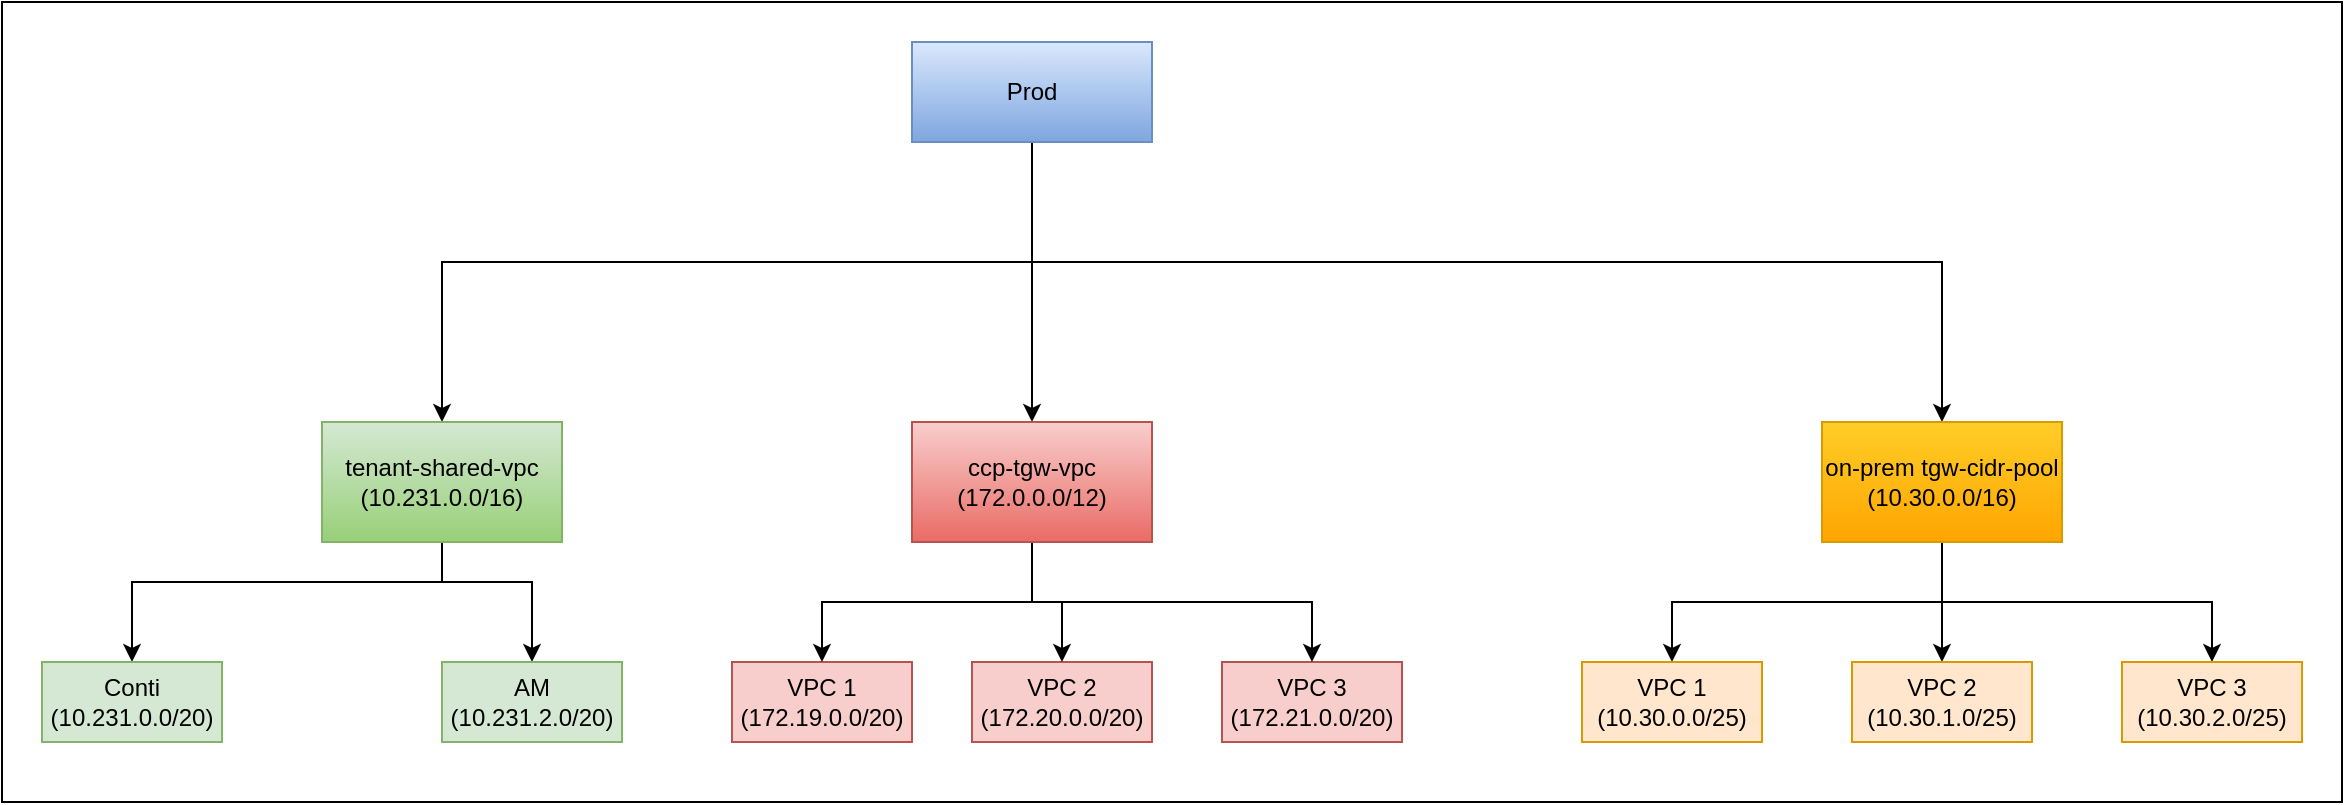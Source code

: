 <mxfile version="24.7.6">
  <diagram name="Page-1" id="lfSm9gomF7Dn10EDz4Ah">
    <mxGraphModel dx="1560" dy="867" grid="1" gridSize="10" guides="1" tooltips="1" connect="1" arrows="1" fold="1" page="1" pageScale="1" pageWidth="2000" pageHeight="2500" math="0" shadow="0">
      <root>
        <mxCell id="0" />
        <mxCell id="1" parent="0" />
        <mxCell id="NAlNqRH86_vgwzGA6Y0c-14" value="" style="rounded=0;whiteSpace=wrap;html=1;" vertex="1" parent="1">
          <mxGeometry x="60" y="70" width="1170" height="400" as="geometry" />
        </mxCell>
        <mxCell id="NAlNqRH86_vgwzGA6Y0c-2" style="edgeStyle=orthogonalEdgeStyle;rounded=0;orthogonalLoop=1;jettySize=auto;html=1;" edge="1" parent="1" source="oX8f1LEjSek1UIcQM4im-1" target="oX8f1LEjSek1UIcQM4im-7">
          <mxGeometry relative="1" as="geometry">
            <Array as="points">
              <mxPoint x="575" y="200" />
              <mxPoint x="280" y="200" />
            </Array>
          </mxGeometry>
        </mxCell>
        <mxCell id="NAlNqRH86_vgwzGA6Y0c-6" style="edgeStyle=orthogonalEdgeStyle;rounded=0;orthogonalLoop=1;jettySize=auto;html=1;" edge="1" parent="1" source="oX8f1LEjSek1UIcQM4im-1" target="oX8f1LEjSek1UIcQM4im-46">
          <mxGeometry relative="1" as="geometry" />
        </mxCell>
        <mxCell id="NAlNqRH86_vgwzGA6Y0c-8" style="edgeStyle=orthogonalEdgeStyle;rounded=0;orthogonalLoop=1;jettySize=auto;html=1;entryX=0.5;entryY=0;entryDx=0;entryDy=0;" edge="1" parent="1" source="oX8f1LEjSek1UIcQM4im-1" target="oX8f1LEjSek1UIcQM4im-5">
          <mxGeometry relative="1" as="geometry">
            <Array as="points">
              <mxPoint x="575" y="200" />
              <mxPoint x="1030" y="200" />
            </Array>
          </mxGeometry>
        </mxCell>
        <mxCell id="oX8f1LEjSek1UIcQM4im-1" value="Prod" style="rounded=0;whiteSpace=wrap;html=1;fillColor=#dae8fc;strokeColor=#6c8ebf;gradientColor=#7ea6e0;" parent="1" vertex="1">
          <mxGeometry x="515" y="90" width="120" height="50" as="geometry" />
        </mxCell>
        <mxCell id="NAlNqRH86_vgwzGA6Y0c-9" style="edgeStyle=orthogonalEdgeStyle;rounded=0;orthogonalLoop=1;jettySize=auto;html=1;entryX=0.5;entryY=0;entryDx=0;entryDy=0;" edge="1" parent="1" source="oX8f1LEjSek1UIcQM4im-5" target="oX8f1LEjSek1UIcQM4im-36">
          <mxGeometry relative="1" as="geometry">
            <Array as="points">
              <mxPoint x="1030" y="370" />
              <mxPoint x="895" y="370" />
            </Array>
          </mxGeometry>
        </mxCell>
        <mxCell id="NAlNqRH86_vgwzGA6Y0c-11" style="edgeStyle=orthogonalEdgeStyle;rounded=0;orthogonalLoop=1;jettySize=auto;html=1;entryX=0.5;entryY=0;entryDx=0;entryDy=0;" edge="1" parent="1" source="oX8f1LEjSek1UIcQM4im-5" target="oX8f1LEjSek1UIcQM4im-40">
          <mxGeometry relative="1" as="geometry" />
        </mxCell>
        <mxCell id="NAlNqRH86_vgwzGA6Y0c-13" style="edgeStyle=orthogonalEdgeStyle;rounded=0;orthogonalLoop=1;jettySize=auto;html=1;entryX=0.5;entryY=0;entryDx=0;entryDy=0;" edge="1" parent="1" source="oX8f1LEjSek1UIcQM4im-5" target="oX8f1LEjSek1UIcQM4im-39">
          <mxGeometry relative="1" as="geometry">
            <Array as="points">
              <mxPoint x="1030" y="370" />
              <mxPoint x="1165" y="370" />
            </Array>
          </mxGeometry>
        </mxCell>
        <mxCell id="oX8f1LEjSek1UIcQM4im-5" value="on-prem tgw-cidr-pool&lt;div&gt;(10.30.0.0/16)&lt;/div&gt;" style="rounded=0;whiteSpace=wrap;html=1;container=0;fillColor=#ffcd28;strokeColor=#d79b00;gradientColor=#ffa500;" parent="1" vertex="1">
          <mxGeometry x="970" y="280" width="120" height="60" as="geometry" />
        </mxCell>
        <mxCell id="oX8f1LEjSek1UIcQM4im-48" style="edgeStyle=orthogonalEdgeStyle;rounded=0;orthogonalLoop=1;jettySize=auto;html=1;entryX=0.5;entryY=0;entryDx=0;entryDy=0;" parent="1" source="oX8f1LEjSek1UIcQM4im-7" target="oX8f1LEjSek1UIcQM4im-16" edge="1">
          <mxGeometry relative="1" as="geometry">
            <Array as="points">
              <mxPoint x="280" y="360" />
              <mxPoint x="125" y="360" />
            </Array>
          </mxGeometry>
        </mxCell>
        <mxCell id="oX8f1LEjSek1UIcQM4im-49" style="edgeStyle=orthogonalEdgeStyle;rounded=0;orthogonalLoop=1;jettySize=auto;html=1;entryX=0.5;entryY=0;entryDx=0;entryDy=0;" parent="1" source="oX8f1LEjSek1UIcQM4im-7" target="oX8f1LEjSek1UIcQM4im-17" edge="1">
          <mxGeometry relative="1" as="geometry">
            <Array as="points">
              <mxPoint x="280" y="360" />
              <mxPoint x="325" y="360" />
            </Array>
          </mxGeometry>
        </mxCell>
        <mxCell id="oX8f1LEjSek1UIcQM4im-7" value="tenant-shared-vpc&lt;div&gt;(10.231.0.0/16)&lt;/div&gt;" style="rounded=0;whiteSpace=wrap;html=1;container=0;fillColor=#d5e8d4;strokeColor=#82b366;gradientColor=#97d077;" parent="1" vertex="1">
          <mxGeometry x="220" y="280" width="120" height="60" as="geometry" />
        </mxCell>
        <mxCell id="oX8f1LEjSek1UIcQM4im-16" value="Conti (10.231.0.0/20)" style="rounded=0;whiteSpace=wrap;html=1;container=0;fillColor=#d5e8d4;strokeColor=#82b366;" parent="1" vertex="1">
          <mxGeometry x="80" y="400" width="90" height="40" as="geometry" />
        </mxCell>
        <mxCell id="oX8f1LEjSek1UIcQM4im-17" value="AM (10.231.2.0/20)" style="rounded=0;whiteSpace=wrap;html=1;container=0;fillColor=#d5e8d4;strokeColor=#82b366;" parent="1" vertex="1">
          <mxGeometry x="280" y="400" width="90" height="40" as="geometry" />
        </mxCell>
        <mxCell id="oX8f1LEjSek1UIcQM4im-26" value="VPC 1 (172.19.0.0/20)" style="rounded=0;whiteSpace=wrap;html=1;container=0;fillColor=#f8cecc;strokeColor=#b85450;" parent="1" vertex="1">
          <mxGeometry x="425" y="400" width="90" height="40" as="geometry" />
        </mxCell>
        <mxCell id="oX8f1LEjSek1UIcQM4im-27" value="VPC 2 (172.20.0.0/20)" style="rounded=0;whiteSpace=wrap;html=1;container=0;fillColor=#f8cecc;strokeColor=#b85450;" parent="1" vertex="1">
          <mxGeometry x="545" y="400" width="90" height="40" as="geometry" />
        </mxCell>
        <mxCell id="oX8f1LEjSek1UIcQM4im-28" value="VPC 3 (172.21.0.0/20)" style="rounded=0;whiteSpace=wrap;html=1;container=0;fillColor=#f8cecc;strokeColor=#b85450;" parent="1" vertex="1">
          <mxGeometry x="670" y="400" width="90" height="40" as="geometry" />
        </mxCell>
        <mxCell id="oX8f1LEjSek1UIcQM4im-36" value="VPC 1 (10.30.0.0/25)" style="rounded=0;whiteSpace=wrap;html=1;container=0;fillColor=#ffe6cc;strokeColor=#d79b00;" parent="1" vertex="1">
          <mxGeometry x="850" y="400" width="90" height="40" as="geometry" />
        </mxCell>
        <mxCell id="oX8f1LEjSek1UIcQM4im-39" value="VPC 3 (10.30.2.0/25)" style="rounded=0;whiteSpace=wrap;html=1;container=0;fillColor=#ffe6cc;strokeColor=#d79b00;" parent="1" vertex="1">
          <mxGeometry x="1120" y="400" width="90" height="40" as="geometry" />
        </mxCell>
        <mxCell id="oX8f1LEjSek1UIcQM4im-40" value="VPC 2 (10.30.1.0/25)" style="rounded=0;whiteSpace=wrap;html=1;container=0;fillColor=#ffe6cc;strokeColor=#d79b00;" parent="1" vertex="1">
          <mxGeometry x="985" y="400" width="90" height="40" as="geometry" />
        </mxCell>
        <mxCell id="oX8f1LEjSek1UIcQM4im-50" style="edgeStyle=orthogonalEdgeStyle;rounded=0;orthogonalLoop=1;jettySize=auto;html=1;entryX=0.5;entryY=0;entryDx=0;entryDy=0;" parent="1" source="oX8f1LEjSek1UIcQM4im-46" target="oX8f1LEjSek1UIcQM4im-26" edge="1">
          <mxGeometry relative="1" as="geometry" />
        </mxCell>
        <mxCell id="oX8f1LEjSek1UIcQM4im-51" style="edgeStyle=orthogonalEdgeStyle;rounded=0;orthogonalLoop=1;jettySize=auto;html=1;entryX=0.5;entryY=0;entryDx=0;entryDy=0;" parent="1" source="oX8f1LEjSek1UIcQM4im-46" target="oX8f1LEjSek1UIcQM4im-27" edge="1">
          <mxGeometry relative="1" as="geometry" />
        </mxCell>
        <mxCell id="oX8f1LEjSek1UIcQM4im-52" style="edgeStyle=orthogonalEdgeStyle;rounded=0;orthogonalLoop=1;jettySize=auto;html=1;" parent="1" source="oX8f1LEjSek1UIcQM4im-46" target="oX8f1LEjSek1UIcQM4im-28" edge="1">
          <mxGeometry relative="1" as="geometry">
            <Array as="points">
              <mxPoint x="575" y="370" />
              <mxPoint x="715" y="370" />
            </Array>
          </mxGeometry>
        </mxCell>
        <mxCell id="oX8f1LEjSek1UIcQM4im-46" value="ccp-tgw-vpc&lt;div&gt;(172.0.0.0/12)&lt;/div&gt;" style="rounded=0;whiteSpace=wrap;html=1;container=0;fillColor=#f8cecc;strokeColor=#b85450;gradientColor=#ea6b66;" parent="1" vertex="1">
          <mxGeometry x="515" y="280" width="120" height="60" as="geometry" />
        </mxCell>
      </root>
    </mxGraphModel>
  </diagram>
</mxfile>
